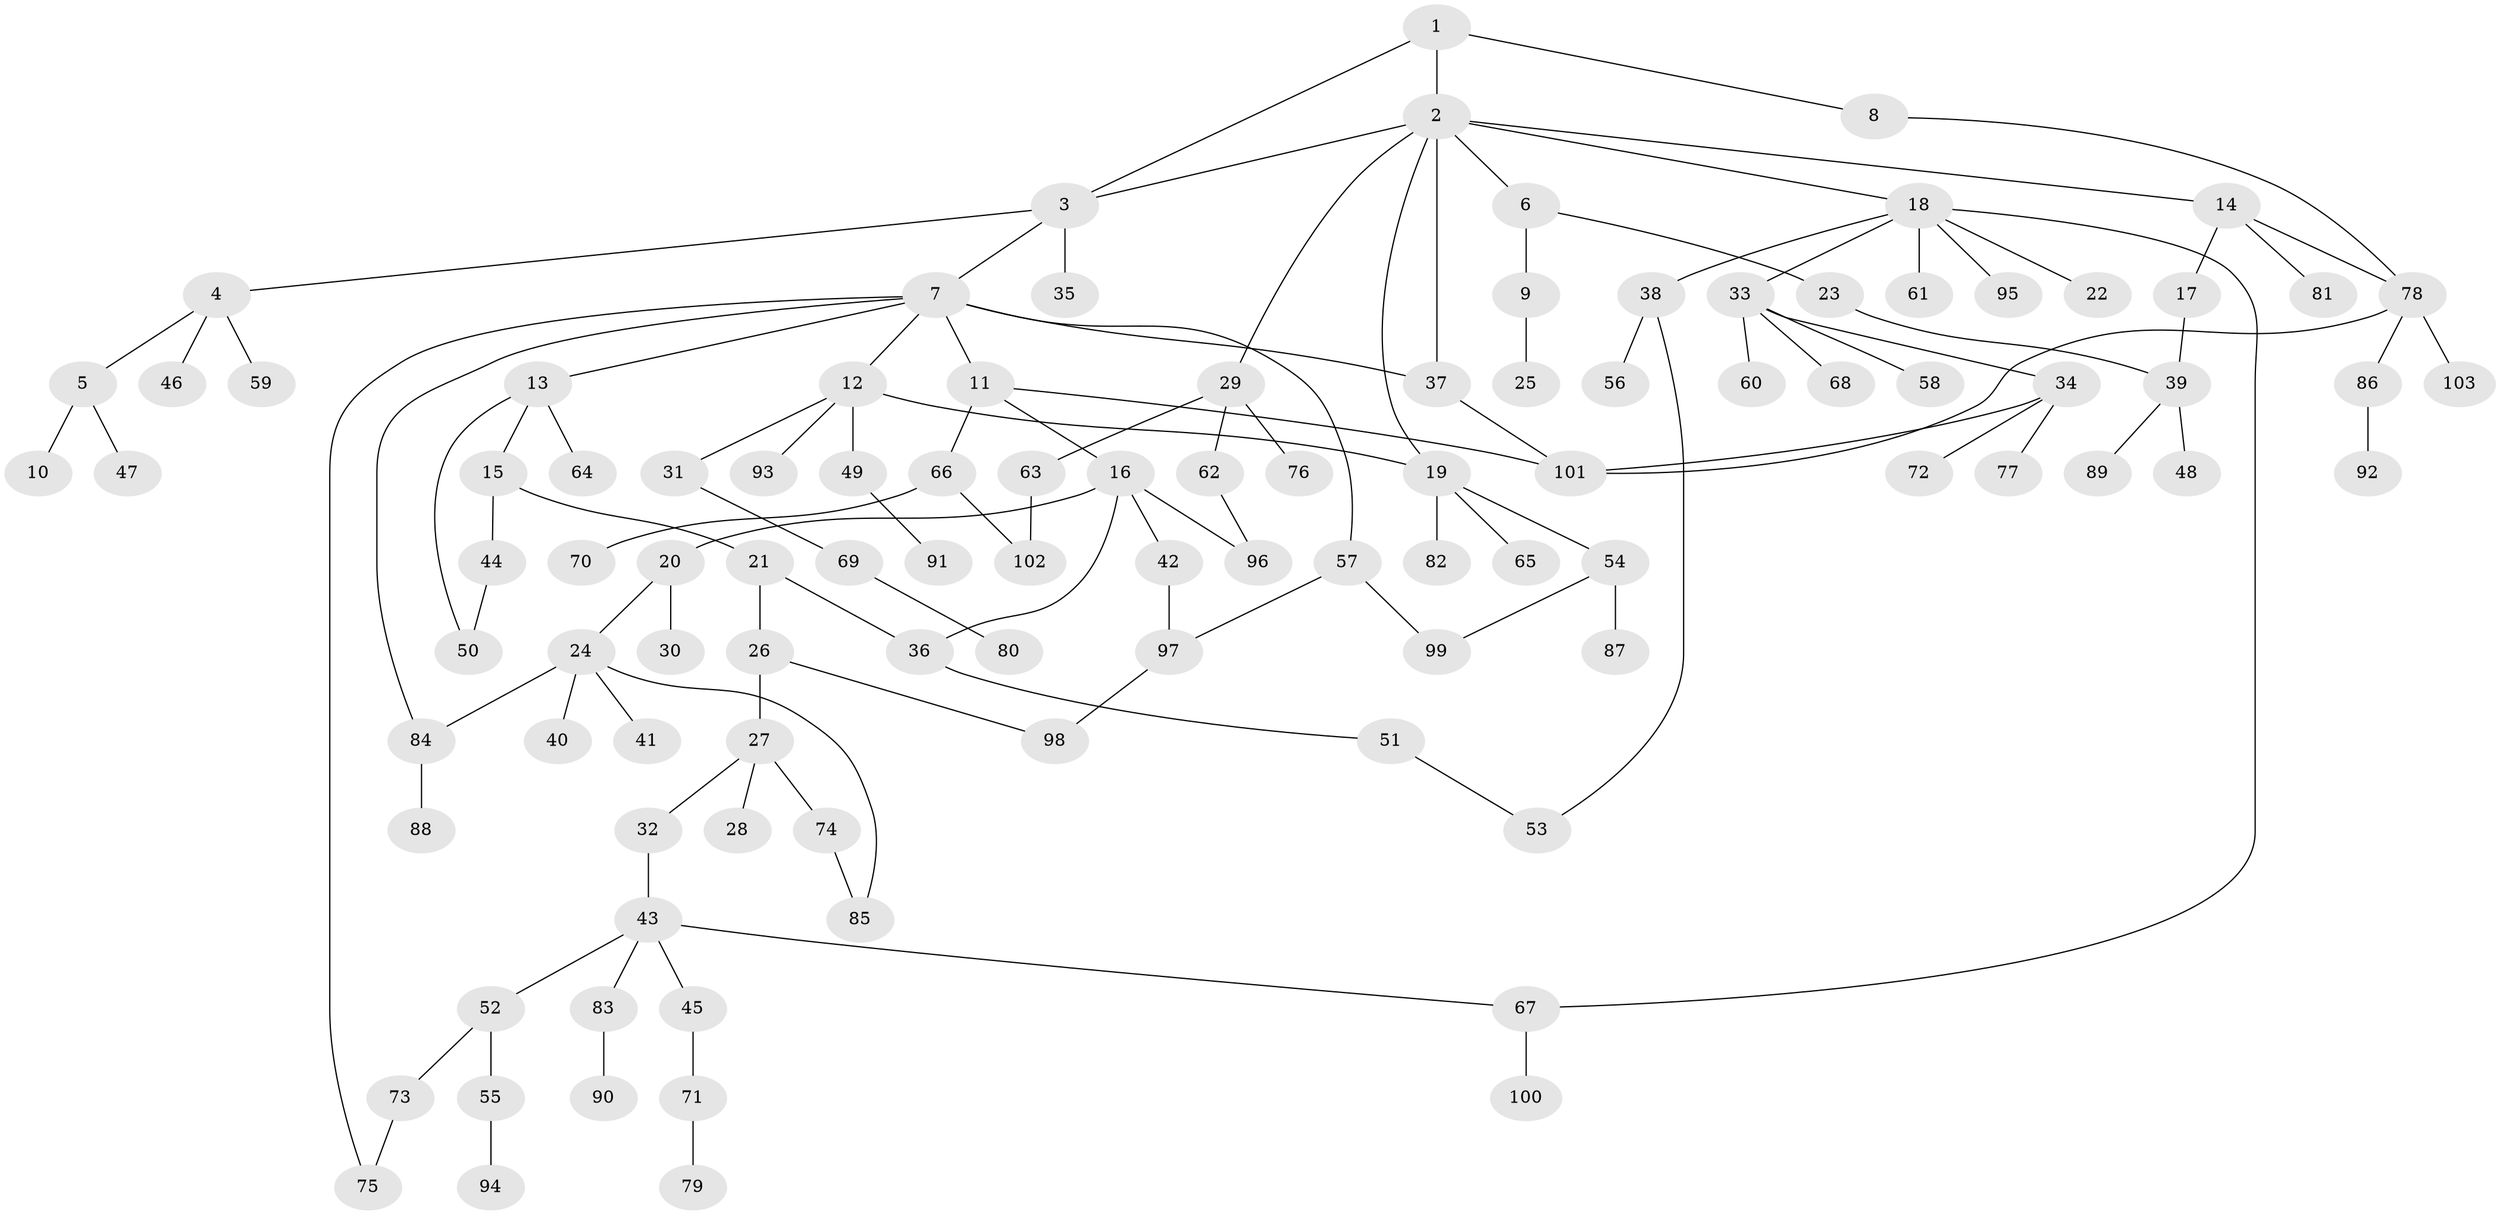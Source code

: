 // Generated by graph-tools (version 1.1) at 2025/34/03/09/25 02:34:04]
// undirected, 103 vertices, 122 edges
graph export_dot {
graph [start="1"]
  node [color=gray90,style=filled];
  1;
  2;
  3;
  4;
  5;
  6;
  7;
  8;
  9;
  10;
  11;
  12;
  13;
  14;
  15;
  16;
  17;
  18;
  19;
  20;
  21;
  22;
  23;
  24;
  25;
  26;
  27;
  28;
  29;
  30;
  31;
  32;
  33;
  34;
  35;
  36;
  37;
  38;
  39;
  40;
  41;
  42;
  43;
  44;
  45;
  46;
  47;
  48;
  49;
  50;
  51;
  52;
  53;
  54;
  55;
  56;
  57;
  58;
  59;
  60;
  61;
  62;
  63;
  64;
  65;
  66;
  67;
  68;
  69;
  70;
  71;
  72;
  73;
  74;
  75;
  76;
  77;
  78;
  79;
  80;
  81;
  82;
  83;
  84;
  85;
  86;
  87;
  88;
  89;
  90;
  91;
  92;
  93;
  94;
  95;
  96;
  97;
  98;
  99;
  100;
  101;
  102;
  103;
  1 -- 2;
  1 -- 3;
  1 -- 8;
  2 -- 6;
  2 -- 14;
  2 -- 18;
  2 -- 29;
  2 -- 37;
  2 -- 3;
  2 -- 19;
  3 -- 4;
  3 -- 7;
  3 -- 35;
  4 -- 5;
  4 -- 46;
  4 -- 59;
  5 -- 10;
  5 -- 47;
  6 -- 9;
  6 -- 23;
  7 -- 11;
  7 -- 12;
  7 -- 13;
  7 -- 37;
  7 -- 57;
  7 -- 84;
  7 -- 75;
  8 -- 78;
  9 -- 25;
  11 -- 16;
  11 -- 66;
  11 -- 101;
  12 -- 19;
  12 -- 31;
  12 -- 49;
  12 -- 93;
  13 -- 15;
  13 -- 64;
  13 -- 50;
  14 -- 17;
  14 -- 81;
  14 -- 78;
  15 -- 21;
  15 -- 44;
  16 -- 20;
  16 -- 36;
  16 -- 42;
  16 -- 96;
  17 -- 39;
  18 -- 22;
  18 -- 33;
  18 -- 38;
  18 -- 61;
  18 -- 95;
  18 -- 67;
  19 -- 54;
  19 -- 65;
  19 -- 82;
  20 -- 24;
  20 -- 30;
  21 -- 26;
  21 -- 36;
  23 -- 39;
  24 -- 40;
  24 -- 41;
  24 -- 85;
  24 -- 84;
  26 -- 27;
  26 -- 98;
  27 -- 28;
  27 -- 32;
  27 -- 74;
  29 -- 62;
  29 -- 63;
  29 -- 76;
  31 -- 69;
  32 -- 43;
  33 -- 34;
  33 -- 58;
  33 -- 60;
  33 -- 68;
  34 -- 72;
  34 -- 77;
  34 -- 101;
  36 -- 51;
  37 -- 101;
  38 -- 53;
  38 -- 56;
  39 -- 48;
  39 -- 89;
  42 -- 97;
  43 -- 45;
  43 -- 52;
  43 -- 67;
  43 -- 83;
  44 -- 50;
  45 -- 71;
  49 -- 91;
  51 -- 53;
  52 -- 55;
  52 -- 73;
  54 -- 87;
  54 -- 99;
  55 -- 94;
  57 -- 99;
  57 -- 97;
  62 -- 96;
  63 -- 102;
  66 -- 70;
  66 -- 102;
  67 -- 100;
  69 -- 80;
  71 -- 79;
  73 -- 75;
  74 -- 85;
  78 -- 86;
  78 -- 103;
  78 -- 101;
  83 -- 90;
  84 -- 88;
  86 -- 92;
  97 -- 98;
}
